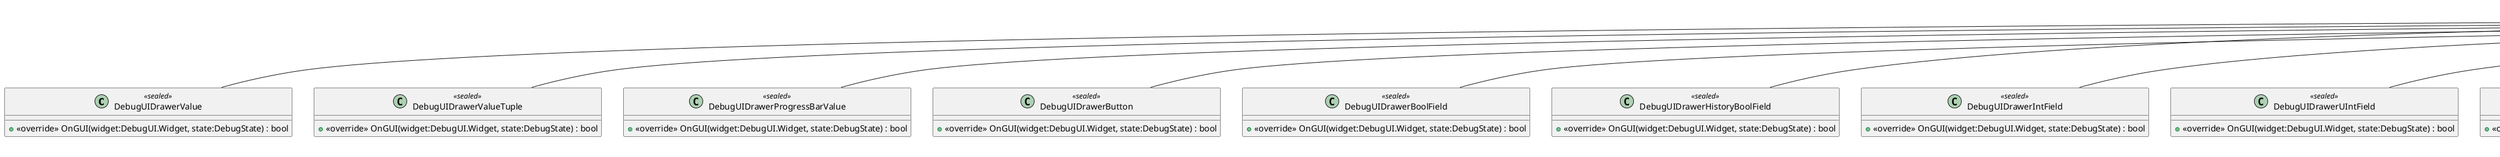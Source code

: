 @startuml
class DebugUIDrawerValue <<sealed>> {
    + <<override>> OnGUI(widget:DebugUI.Widget, state:DebugState) : bool
}
class DebugUIDrawerValueTuple <<sealed>> {
    + <<override>> OnGUI(widget:DebugUI.Widget, state:DebugState) : bool
}
class DebugUIDrawerProgressBarValue <<sealed>> {
    + <<override>> OnGUI(widget:DebugUI.Widget, state:DebugState) : bool
}
class DebugUIDrawerButton <<sealed>> {
    + <<override>> OnGUI(widget:DebugUI.Widget, state:DebugState) : bool
}
class DebugUIDrawerBoolField <<sealed>> {
    + <<override>> OnGUI(widget:DebugUI.Widget, state:DebugState) : bool
}
class DebugUIDrawerHistoryBoolField <<sealed>> {
    + <<override>> OnGUI(widget:DebugUI.Widget, state:DebugState) : bool
}
class DebugUIDrawerIntField <<sealed>> {
    + <<override>> OnGUI(widget:DebugUI.Widget, state:DebugState) : bool
}
class DebugUIDrawerUIntField <<sealed>> {
    + <<override>> OnGUI(widget:DebugUI.Widget, state:DebugState) : bool
}
class DebugUIDrawerFloatField <<sealed>> {
    + <<override>> OnGUI(widget:DebugUI.Widget, state:DebugState) : bool
}
class DebugUIDrawerEnumField <<sealed>> {
    + <<override>> OnGUI(widget:DebugUI.Widget, state:DebugState) : bool
}
class DebugUIDrawerHistoryEnumField <<sealed>> {
    + <<override>> OnGUI(widget:DebugUI.Widget, state:DebugState) : bool
}
class DebugUIDrawerBitField <<sealed>> {
    + <<override>> OnGUI(widget:DebugUI.Widget, state:DebugState) : bool
}
class DebugUIDrawerFoldout <<sealed>> {
    <<const>> k_HeaderVerticalMargin : int = 2
    + <<override>> Begin(widget:DebugUI.Widget, state:DebugState) : void
    + <<override>> OnGUI(widget:DebugUI.Widget, state:DebugState) : bool
    + <<override>> End(widget:DebugUI.Widget, state:DebugState) : void
}
class DebugUIDrawerColorField <<sealed>> {
    + <<override>> OnGUI(widget:DebugUI.Widget, state:DebugState) : bool
}
class DebugUIDrawerVector2Field <<sealed>> {
    + <<override>> OnGUI(widget:DebugUI.Widget, state:DebugState) : bool
}
class DebugUIDrawerVector3Field <<sealed>> {
    + <<override>> OnGUI(widget:DebugUI.Widget, state:DebugState) : bool
}
class DebugUIDrawerVector4Field <<sealed>> {
    + <<override>> OnGUI(widget:DebugUI.Widget, state:DebugState) : bool
}
class DebugUIDrawerObjectField <<sealed>> {
    + <<override>> OnGUI(widget:DebugUI.Widget, state:DebugState) : bool
}
class DebugUIDrawerObjectListField <<sealed>> {
    + <<override>> OnGUI(widget:DebugUI.Widget, state:DebugState) : bool
}
class DebugUIDrawerMessageBox <<sealed>> {
    + <<override>> OnGUI(widget:DebugUI.Widget, state:DebugState) : bool
}
class DebugUIDrawerContainer <<sealed>> {
    + <<override>> Begin(widget:DebugUI.Widget, state:DebugState) : void
    + <<override>> End(widget:DebugUI.Widget, state:DebugState) : void
}
class DebugUIDrawerHBox <<sealed>> {
    + <<override>> Begin(widget:DebugUI.Widget, state:DebugState) : void
    + <<override>> End(widget:DebugUI.Widget, state:DebugState) : void
}
class DebugUIDrawerVBox <<sealed>> {
    + <<override>> Begin(widget:DebugUI.Widget, state:DebugState) : void
    + <<override>> End(widget:DebugUI.Widget, state:DebugState) : void
}
class DebugUIDrawerTable <<sealed>> {
    + <<override>> OnGUI(widget:DebugUI.Widget, state:DebugState) : bool
}
DebugUIDrawer <|-- DebugUIDrawerValue
DebugUIDrawer <|-- DebugUIDrawerValueTuple
DebugUIDrawer <|-- DebugUIDrawerProgressBarValue
DebugUIDrawer <|-- DebugUIDrawerButton
DebugUIDrawer <|-- DebugUIDrawerBoolField
DebugUIDrawer <|-- DebugUIDrawerHistoryBoolField
DebugUIDrawer <|-- DebugUIDrawerIntField
DebugUIDrawer <|-- DebugUIDrawerUIntField
DebugUIDrawer <|-- DebugUIDrawerFloatField
DebugUIDrawer <|-- DebugUIDrawerEnumField
DebugUIDrawer <|-- DebugUIDrawerHistoryEnumField
DebugUIDrawer <|-- DebugUIDrawerBitField
DebugUIDrawer <|-- DebugUIDrawerFoldout
DebugUIDrawer <|-- DebugUIDrawerColorField
DebugUIDrawer <|-- DebugUIDrawerVector2Field
DebugUIDrawer <|-- DebugUIDrawerVector3Field
DebugUIDrawer <|-- DebugUIDrawerVector4Field
DebugUIDrawer <|-- DebugUIDrawerObjectField
DebugUIDrawer <|-- DebugUIDrawerObjectListField
DebugUIDrawer <|-- DebugUIDrawerMessageBox
DebugUIDrawer <|-- DebugUIDrawerContainer
DebugUIDrawer <|-- DebugUIDrawerHBox
DebugUIDrawer <|-- DebugUIDrawerVBox
DebugUIDrawer <|-- DebugUIDrawerTable
@enduml
